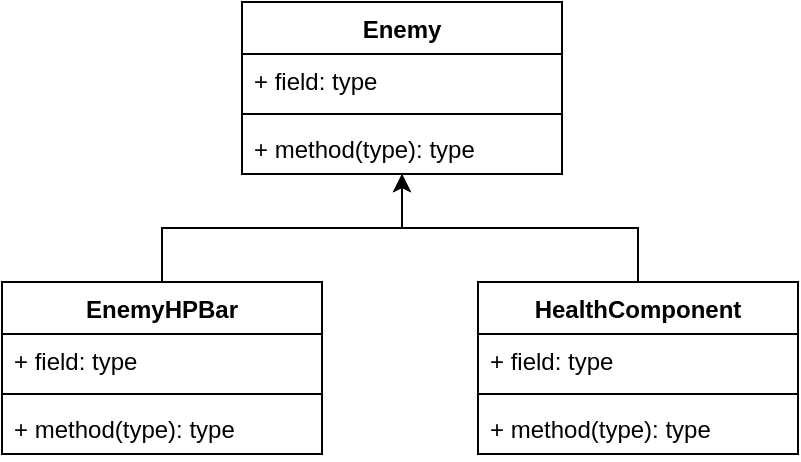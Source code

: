 <mxfile version="24.7.6">
  <diagram id="C5RBs43oDa-KdzZeNtuy" name="Page-1">
    <mxGraphModel dx="1434" dy="746" grid="1" gridSize="10" guides="1" tooltips="1" connect="1" arrows="1" fold="1" page="1" pageScale="1" pageWidth="827" pageHeight="1169" math="0" shadow="0">
      <root>
        <mxCell id="WIyWlLk6GJQsqaUBKTNV-0" />
        <mxCell id="WIyWlLk6GJQsqaUBKTNV-1" parent="WIyWlLk6GJQsqaUBKTNV-0" />
        <mxCell id="12s45qlN6TFo8BEcD-iC-0" value="Enemy&lt;div&gt;&lt;br&gt;&lt;/div&gt;" style="swimlane;fontStyle=1;align=center;verticalAlign=top;childLayout=stackLayout;horizontal=1;startSize=26;horizontalStack=0;resizeParent=1;resizeParentMax=0;resizeLast=0;collapsible=1;marginBottom=0;whiteSpace=wrap;html=1;" vertex="1" parent="WIyWlLk6GJQsqaUBKTNV-1">
          <mxGeometry x="320" y="130" width="160" height="86" as="geometry" />
        </mxCell>
        <mxCell id="12s45qlN6TFo8BEcD-iC-1" value="+ field: type" style="text;strokeColor=none;fillColor=none;align=left;verticalAlign=top;spacingLeft=4;spacingRight=4;overflow=hidden;rotatable=0;points=[[0,0.5],[1,0.5]];portConstraint=eastwest;whiteSpace=wrap;html=1;" vertex="1" parent="12s45qlN6TFo8BEcD-iC-0">
          <mxGeometry y="26" width="160" height="26" as="geometry" />
        </mxCell>
        <mxCell id="12s45qlN6TFo8BEcD-iC-2" value="" style="line;strokeWidth=1;fillColor=none;align=left;verticalAlign=middle;spacingTop=-1;spacingLeft=3;spacingRight=3;rotatable=0;labelPosition=right;points=[];portConstraint=eastwest;strokeColor=inherit;" vertex="1" parent="12s45qlN6TFo8BEcD-iC-0">
          <mxGeometry y="52" width="160" height="8" as="geometry" />
        </mxCell>
        <mxCell id="12s45qlN6TFo8BEcD-iC-3" value="+ method(type): type" style="text;strokeColor=none;fillColor=none;align=left;verticalAlign=top;spacingLeft=4;spacingRight=4;overflow=hidden;rotatable=0;points=[[0,0.5],[1,0.5]];portConstraint=eastwest;whiteSpace=wrap;html=1;" vertex="1" parent="12s45qlN6TFo8BEcD-iC-0">
          <mxGeometry y="60" width="160" height="26" as="geometry" />
        </mxCell>
        <mxCell id="12s45qlN6TFo8BEcD-iC-14" style="edgeStyle=orthogonalEdgeStyle;rounded=0;orthogonalLoop=1;jettySize=auto;html=1;" edge="1" parent="WIyWlLk6GJQsqaUBKTNV-1" source="12s45qlN6TFo8BEcD-iC-4" target="12s45qlN6TFo8BEcD-iC-0">
          <mxGeometry relative="1" as="geometry" />
        </mxCell>
        <mxCell id="12s45qlN6TFo8BEcD-iC-4" value="EnemyHPBar" style="swimlane;fontStyle=1;align=center;verticalAlign=top;childLayout=stackLayout;horizontal=1;startSize=26;horizontalStack=0;resizeParent=1;resizeParentMax=0;resizeLast=0;collapsible=1;marginBottom=0;whiteSpace=wrap;html=1;" vertex="1" parent="WIyWlLk6GJQsqaUBKTNV-1">
          <mxGeometry x="200" y="270" width="160" height="86" as="geometry" />
        </mxCell>
        <mxCell id="12s45qlN6TFo8BEcD-iC-5" value="+ field: type" style="text;strokeColor=none;fillColor=none;align=left;verticalAlign=top;spacingLeft=4;spacingRight=4;overflow=hidden;rotatable=0;points=[[0,0.5],[1,0.5]];portConstraint=eastwest;whiteSpace=wrap;html=1;" vertex="1" parent="12s45qlN6TFo8BEcD-iC-4">
          <mxGeometry y="26" width="160" height="26" as="geometry" />
        </mxCell>
        <mxCell id="12s45qlN6TFo8BEcD-iC-6" value="" style="line;strokeWidth=1;fillColor=none;align=left;verticalAlign=middle;spacingTop=-1;spacingLeft=3;spacingRight=3;rotatable=0;labelPosition=right;points=[];portConstraint=eastwest;strokeColor=inherit;" vertex="1" parent="12s45qlN6TFo8BEcD-iC-4">
          <mxGeometry y="52" width="160" height="8" as="geometry" />
        </mxCell>
        <mxCell id="12s45qlN6TFo8BEcD-iC-7" value="+ method(type): type" style="text;strokeColor=none;fillColor=none;align=left;verticalAlign=top;spacingLeft=4;spacingRight=4;overflow=hidden;rotatable=0;points=[[0,0.5],[1,0.5]];portConstraint=eastwest;whiteSpace=wrap;html=1;" vertex="1" parent="12s45qlN6TFo8BEcD-iC-4">
          <mxGeometry y="60" width="160" height="26" as="geometry" />
        </mxCell>
        <mxCell id="12s45qlN6TFo8BEcD-iC-15" style="edgeStyle=orthogonalEdgeStyle;rounded=0;orthogonalLoop=1;jettySize=auto;html=1;" edge="1" parent="WIyWlLk6GJQsqaUBKTNV-1" source="12s45qlN6TFo8BEcD-iC-8" target="12s45qlN6TFo8BEcD-iC-0">
          <mxGeometry relative="1" as="geometry" />
        </mxCell>
        <mxCell id="12s45qlN6TFo8BEcD-iC-8" value="HealthComponent" style="swimlane;fontStyle=1;align=center;verticalAlign=top;childLayout=stackLayout;horizontal=1;startSize=26;horizontalStack=0;resizeParent=1;resizeParentMax=0;resizeLast=0;collapsible=1;marginBottom=0;whiteSpace=wrap;html=1;" vertex="1" parent="WIyWlLk6GJQsqaUBKTNV-1">
          <mxGeometry x="438" y="270" width="160" height="86" as="geometry" />
        </mxCell>
        <mxCell id="12s45qlN6TFo8BEcD-iC-9" value="+ field: type" style="text;strokeColor=none;fillColor=none;align=left;verticalAlign=top;spacingLeft=4;spacingRight=4;overflow=hidden;rotatable=0;points=[[0,0.5],[1,0.5]];portConstraint=eastwest;whiteSpace=wrap;html=1;" vertex="1" parent="12s45qlN6TFo8BEcD-iC-8">
          <mxGeometry y="26" width="160" height="26" as="geometry" />
        </mxCell>
        <mxCell id="12s45qlN6TFo8BEcD-iC-10" value="" style="line;strokeWidth=1;fillColor=none;align=left;verticalAlign=middle;spacingTop=-1;spacingLeft=3;spacingRight=3;rotatable=0;labelPosition=right;points=[];portConstraint=eastwest;strokeColor=inherit;" vertex="1" parent="12s45qlN6TFo8BEcD-iC-8">
          <mxGeometry y="52" width="160" height="8" as="geometry" />
        </mxCell>
        <mxCell id="12s45qlN6TFo8BEcD-iC-11" value="+ method(type): type" style="text;strokeColor=none;fillColor=none;align=left;verticalAlign=top;spacingLeft=4;spacingRight=4;overflow=hidden;rotatable=0;points=[[0,0.5],[1,0.5]];portConstraint=eastwest;whiteSpace=wrap;html=1;" vertex="1" parent="12s45qlN6TFo8BEcD-iC-8">
          <mxGeometry y="60" width="160" height="26" as="geometry" />
        </mxCell>
      </root>
    </mxGraphModel>
  </diagram>
</mxfile>
